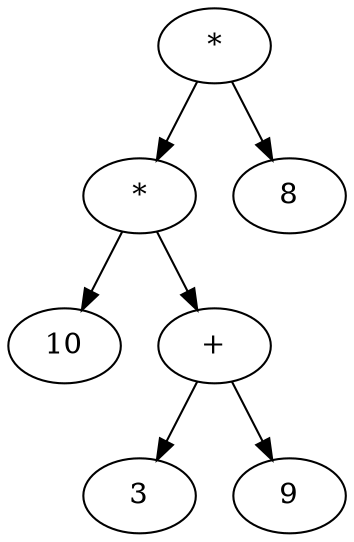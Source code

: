 digraph "expression" {
0 [label = "*"];
1 [label = "*"];
2 [label = "10"];
3 [label = "+"];
4 [label = "3"];
5 [label = "9"];
6 [label = "8"];
3 -> 4
3 -> 5
1 -> 2
1 -> 3
0 -> 1
0 -> 6
}